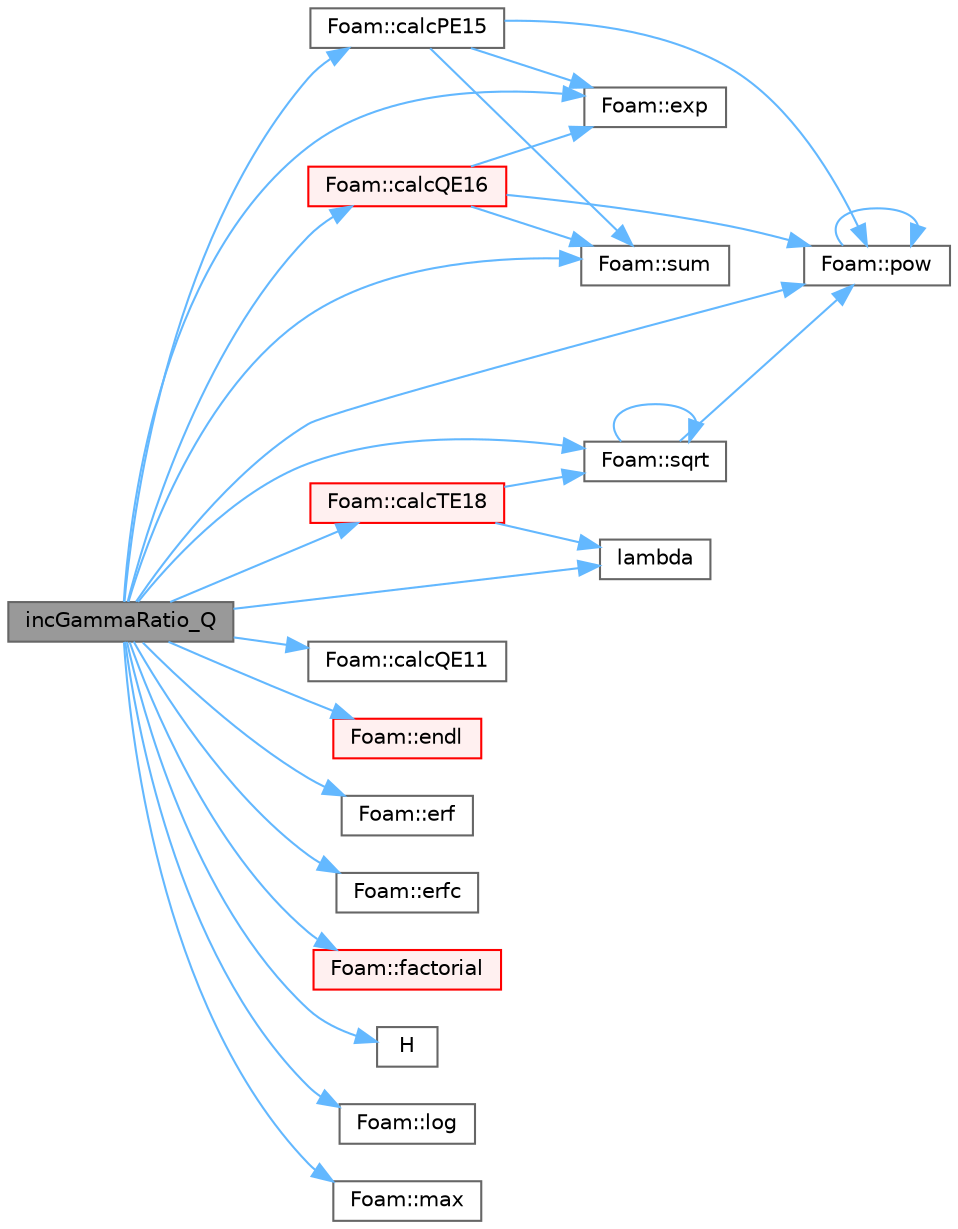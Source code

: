 digraph "incGammaRatio_Q"
{
 // LATEX_PDF_SIZE
  bgcolor="transparent";
  edge [fontname=Helvetica,fontsize=10,labelfontname=Helvetica,labelfontsize=10];
  node [fontname=Helvetica,fontsize=10,shape=box,height=0.2,width=0.4];
  rankdir="LR";
  Node1 [id="Node000001",label="incGammaRatio_Q",height=0.2,width=0.4,color="gray40", fillcolor="grey60", style="filled", fontcolor="black",tooltip=" "];
  Node1 -> Node2 [id="edge1_Node000001_Node000002",color="steelblue1",style="solid",tooltip=" "];
  Node2 [id="Node000002",label="Foam::calcPE15",height=0.2,width=0.4,color="grey40", fillcolor="white", style="filled",URL="$namespaceFoam.html#ac19e4b7df694ffa328f4fd7e708a701d",tooltip=" "];
  Node2 -> Node3 [id="edge2_Node000002_Node000003",color="steelblue1",style="solid",tooltip=" "];
  Node3 [id="Node000003",label="Foam::exp",height=0.2,width=0.4,color="grey40", fillcolor="white", style="filled",URL="$namespaceFoam.html#a12bca6c677fcf0977532179c3cb9bb89",tooltip=" "];
  Node2 -> Node4 [id="edge3_Node000002_Node000004",color="steelblue1",style="solid",tooltip=" "];
  Node4 [id="Node000004",label="Foam::pow",height=0.2,width=0.4,color="grey40", fillcolor="white", style="filled",URL="$namespaceFoam.html#a7500c8e9d27a442adc75e287de074c7c",tooltip=" "];
  Node4 -> Node4 [id="edge4_Node000004_Node000004",color="steelblue1",style="solid",tooltip=" "];
  Node2 -> Node5 [id="edge5_Node000002_Node000005",color="steelblue1",style="solid",tooltip=" "];
  Node5 [id="Node000005",label="Foam::sum",height=0.2,width=0.4,color="grey40", fillcolor="white", style="filled",URL="$namespaceFoam.html#a2cd7d5e4cff6c81c1d5cb871bd572b18",tooltip=" "];
  Node1 -> Node6 [id="edge6_Node000001_Node000006",color="steelblue1",style="solid",tooltip=" "];
  Node6 [id="Node000006",label="Foam::calcQE11",height=0.2,width=0.4,color="grey40", fillcolor="white", style="filled",URL="$namespaceFoam.html#a1ea0bf9acdfc28695e72581b595336b8",tooltip=" "];
  Node1 -> Node7 [id="edge7_Node000001_Node000007",color="steelblue1",style="solid",tooltip=" "];
  Node7 [id="Node000007",label="Foam::calcQE16",height=0.2,width=0.4,color="red", fillcolor="#FFF0F0", style="filled",URL="$namespaceFoam.html#a62e296970425087ff86346403a503137",tooltip=" "];
  Node7 -> Node3 [id="edge8_Node000007_Node000003",color="steelblue1",style="solid",tooltip=" "];
  Node7 -> Node4 [id="edge9_Node000007_Node000004",color="steelblue1",style="solid",tooltip=" "];
  Node7 -> Node5 [id="edge10_Node000007_Node000005",color="steelblue1",style="solid",tooltip=" "];
  Node1 -> Node9 [id="edge11_Node000001_Node000009",color="steelblue1",style="solid",tooltip=" "];
  Node9 [id="Node000009",label="Foam::calcTE18",height=0.2,width=0.4,color="red", fillcolor="#FFF0F0", style="filled",URL="$namespaceFoam.html#a8352ab48fafb72dc17cb49c80089a86d",tooltip=" "];
  Node9 -> Node10 [id="edge12_Node000009_Node000010",color="steelblue1",style="solid",tooltip=" "];
  Node10 [id="Node000010",label="lambda",height=0.2,width=0.4,color="grey40", fillcolor="white", style="filled",URL="$solvers_2incompressible_2adjointShapeOptimizationFoam_2createFields_8H.html#a9fc1d5833978dab511347cfb4c4de101",tooltip=" "];
  Node9 -> Node16 [id="edge13_Node000009_Node000016",color="steelblue1",style="solid",tooltip=" "];
  Node16 [id="Node000016",label="Foam::sqrt",height=0.2,width=0.4,color="grey40", fillcolor="white", style="filled",URL="$namespaceFoam.html#a8616bd62eebf2342a80222fecb1bda71",tooltip=" "];
  Node16 -> Node4 [id="edge14_Node000016_Node000004",color="steelblue1",style="solid",tooltip=" "];
  Node16 -> Node16 [id="edge15_Node000016_Node000016",color="steelblue1",style="solid",tooltip=" "];
  Node1 -> Node17 [id="edge16_Node000001_Node000017",color="steelblue1",style="solid",tooltip=" "];
  Node17 [id="Node000017",label="Foam::endl",height=0.2,width=0.4,color="red", fillcolor="#FFF0F0", style="filled",URL="$namespaceFoam.html#a7d5eca45a323264dc5fe811500ebda47",tooltip=" "];
  Node1 -> Node21 [id="edge17_Node000001_Node000021",color="steelblue1",style="solid",tooltip=" "];
  Node21 [id="Node000021",label="Foam::erf",height=0.2,width=0.4,color="grey40", fillcolor="white", style="filled",URL="$namespaceFoam.html#a4ca8212bed8b44f128676f95c4d62bf3",tooltip=" "];
  Node1 -> Node22 [id="edge18_Node000001_Node000022",color="steelblue1",style="solid",tooltip=" "];
  Node22 [id="Node000022",label="Foam::erfc",height=0.2,width=0.4,color="grey40", fillcolor="white", style="filled",URL="$namespaceFoam.html#a0bf32f01fb2ed3b691fdcd0bd8b182df",tooltip=" "];
  Node1 -> Node3 [id="edge19_Node000001_Node000003",color="steelblue1",style="solid",tooltip=" "];
  Node1 -> Node23 [id="edge20_Node000001_Node000023",color="steelblue1",style="solid",tooltip=" "];
  Node23 [id="Node000023",label="Foam::factorial",height=0.2,width=0.4,color="red", fillcolor="#FFF0F0", style="filled",URL="$namespaceFoam.html#ac0654901c2c49481cf0fb2047b8c2f0a",tooltip=" "];
  Node1 -> Node26 [id="edge21_Node000001_Node000026",color="steelblue1",style="solid",tooltip=" "];
  Node26 [id="Node000026",label="H",height=0.2,width=0.4,color="grey40", fillcolor="white", style="filled",URL="$createFvFields_8H.html#a105734e49f1c17dc48a62fe19e587670",tooltip=" "];
  Node1 -> Node10 [id="edge22_Node000001_Node000010",color="steelblue1",style="solid",tooltip=" "];
  Node1 -> Node27 [id="edge23_Node000001_Node000027",color="steelblue1",style="solid",tooltip=" "];
  Node27 [id="Node000027",label="Foam::log",height=0.2,width=0.4,color="grey40", fillcolor="white", style="filled",URL="$namespaceFoam.html#a6e89590da9859ad497977e08f110d4b5",tooltip=" "];
  Node1 -> Node28 [id="edge24_Node000001_Node000028",color="steelblue1",style="solid",tooltip=" "];
  Node28 [id="Node000028",label="Foam::max",height=0.2,width=0.4,color="grey40", fillcolor="white", style="filled",URL="$namespaceFoam.html#a0e0c00c14acbabe88eec56a8b0fa2806",tooltip=" "];
  Node1 -> Node4 [id="edge25_Node000001_Node000004",color="steelblue1",style="solid",tooltip=" "];
  Node1 -> Node16 [id="edge26_Node000001_Node000016",color="steelblue1",style="solid",tooltip=" "];
  Node1 -> Node5 [id="edge27_Node000001_Node000005",color="steelblue1",style="solid",tooltip=" "];
}
